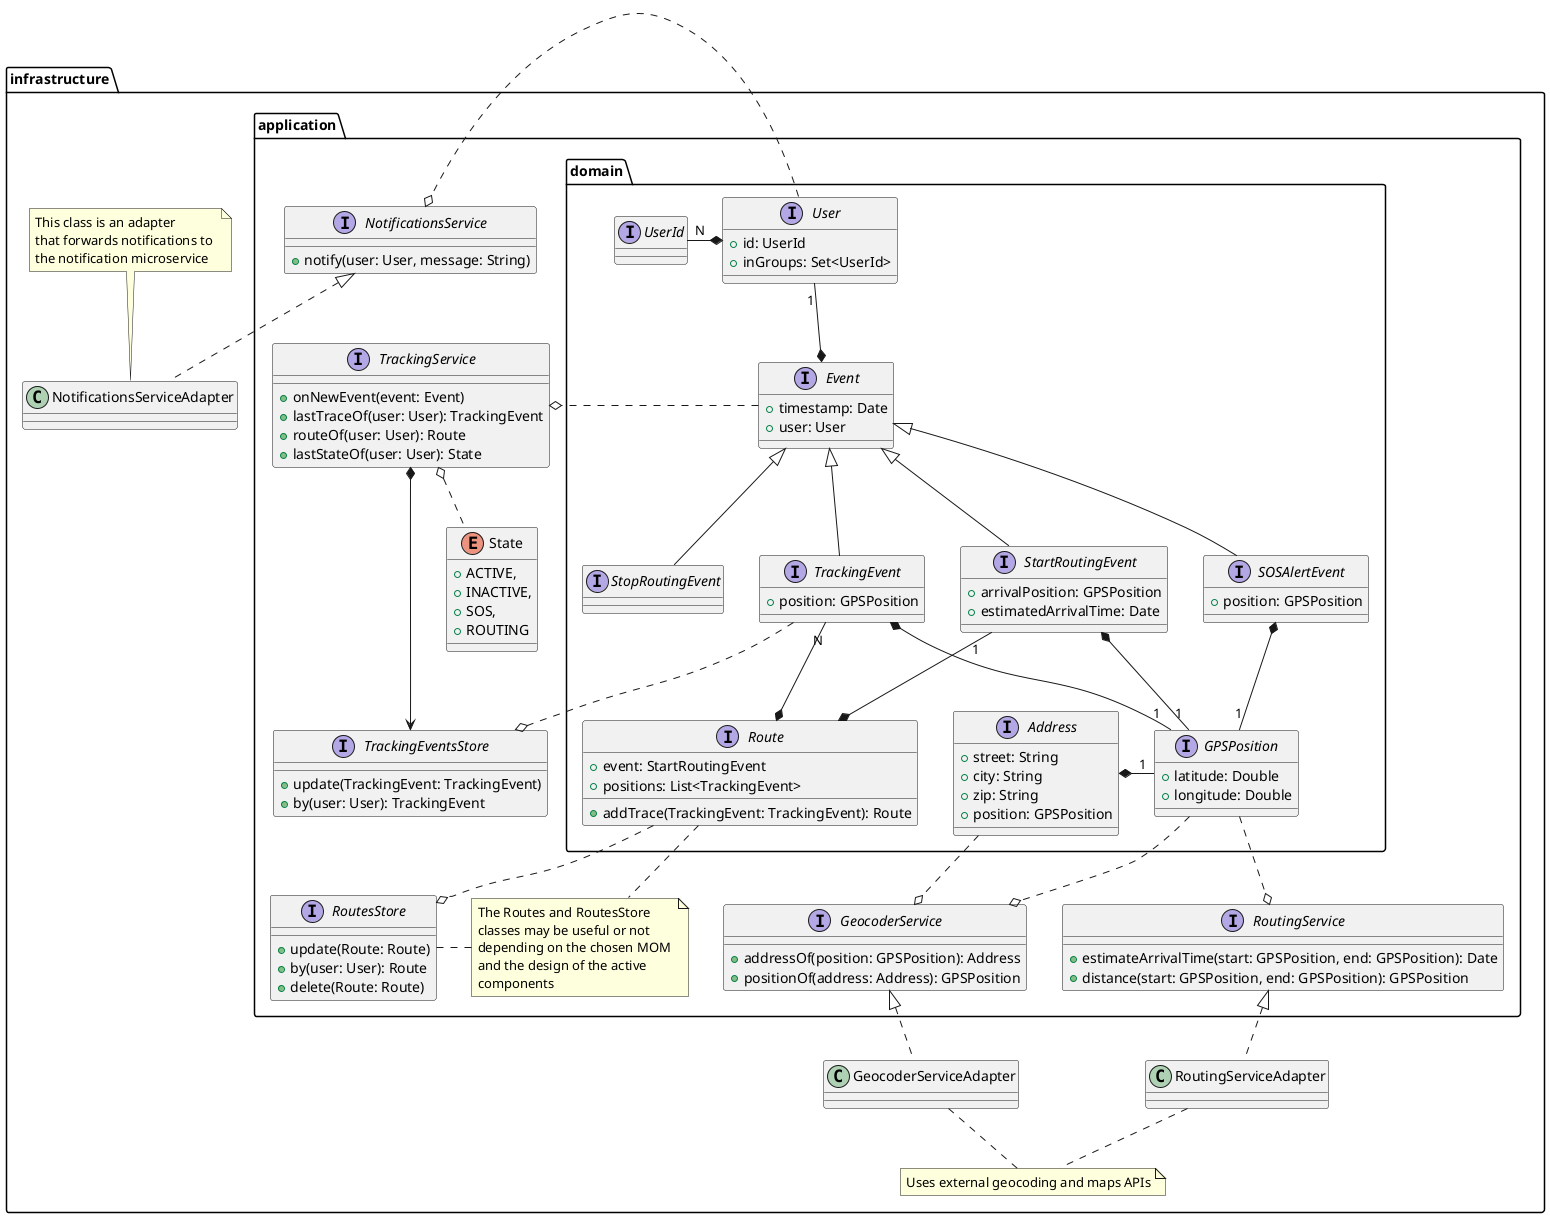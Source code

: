 @startuml location-service

package infrastructure {

    package application {

        package domain {

            interface GPSPosition {
                + latitude: Double
                + longitude: Double
            }

            interface Address {
                + street: String
                + city: String
                + zip: String
                + position: GPSPosition
            }

            Address *-r- "1" GPSPosition

            interface User {
                + id: UserId
                + inGroups: Set<UserId>
            }
            interface UserId

            User *-l- "N" UserId

            interface Event {
                + timestamp: Date
                + user: User
            }

            User "1" --* Event

            interface StartRoutingEvent extends Event {
                + arrivalPosition: GPSPosition
                + estimatedArrivalTime: Date
            }

            StartRoutingEvent *-- "1" GPSPosition

            interface StopRoutingEvent extends Event

            interface TrackingEvent extends Event {
                + position: GPSPosition
            }

            TrackingEvent *-- "1" GPSPosition

            interface SOSAlertEvent extends Event {
                + position: GPSPosition
            }

            SOSAlertEvent *-- "1" GPSPosition

            interface Route {
                + event: StartRoutingEvent
                + positions: List<TrackingEvent>
                + addTrace(TrackingEvent: TrackingEvent): Route
            }

            Route *-u- "1" StartRoutingEvent
            Route *-u- "N" TrackingEvent
        }

        interface TrackingEventsStore {
            + update(TrackingEvent: TrackingEvent)
            + by(user: User): TrackingEvent
        }

        TrackingEventsStore o.up. TrackingEvent

        interface RoutesStore {
            + update(Route: Route)
            + by(user: User): Route
            + delete(Route: Route)
        }

        note "The Routes and RoutesStore \nclasses may be useful or not \ndepending on the chosen MOM \nand the design of the active \ncomponents" as routesNote

        RoutesStore o.up. Route
        Route .. routesNote
        RoutesStore .r. routesNote

        interface NotificationsService {
            + notify(user: User, message: String)
        }

        NotificationsService o.l. User

        interface GeocoderService {
            + addressOf(position: GPSPosition): Address
            + positionOf(address: Address): GPSPosition
        }

        GeocoderService o.up. GPSPosition
        GeocoderService o.up. Address

        interface RoutingService {
            + estimateArrivalTime(start: GPSPosition, end: GPSPosition): Date
            + distance(start: GPSPosition, end: GPSPosition): GPSPosition
        }

        RoutingService o.up. GPSPosition

        interface TrackingService {
            + onNewEvent(event: Event)
            + lastTraceOf(user: User): TrackingEvent
            + routeOf(user: User): Route
            + lastStateOf(user: User): State
        }

        enum State {
            + ACTIVE,
            + INACTIVE,
            + SOS,
            + ROUTING
        }

        TrackingService o.. State

        TrackingService o.l. Event
        /' TrackingService o.up. User '/
        TrackingService *--> TrackingEventsStore
    }

    class NotificationsServiceAdapter implements application.NotificationsService
    note top of NotificationsServiceAdapter
        This class is an adapter 
        that forwards notifications to 
        the notification microservice
    end note

    class GeocoderServiceAdapter implements application.GeocoderService
    class RoutingServiceAdapter implements application.RoutingService
    note "Uses external geocoding and maps APIs" as geoNote
    GeocoderServiceAdapter .. geoNote
    RoutingServiceAdapter .. geoNote
}

@enduml